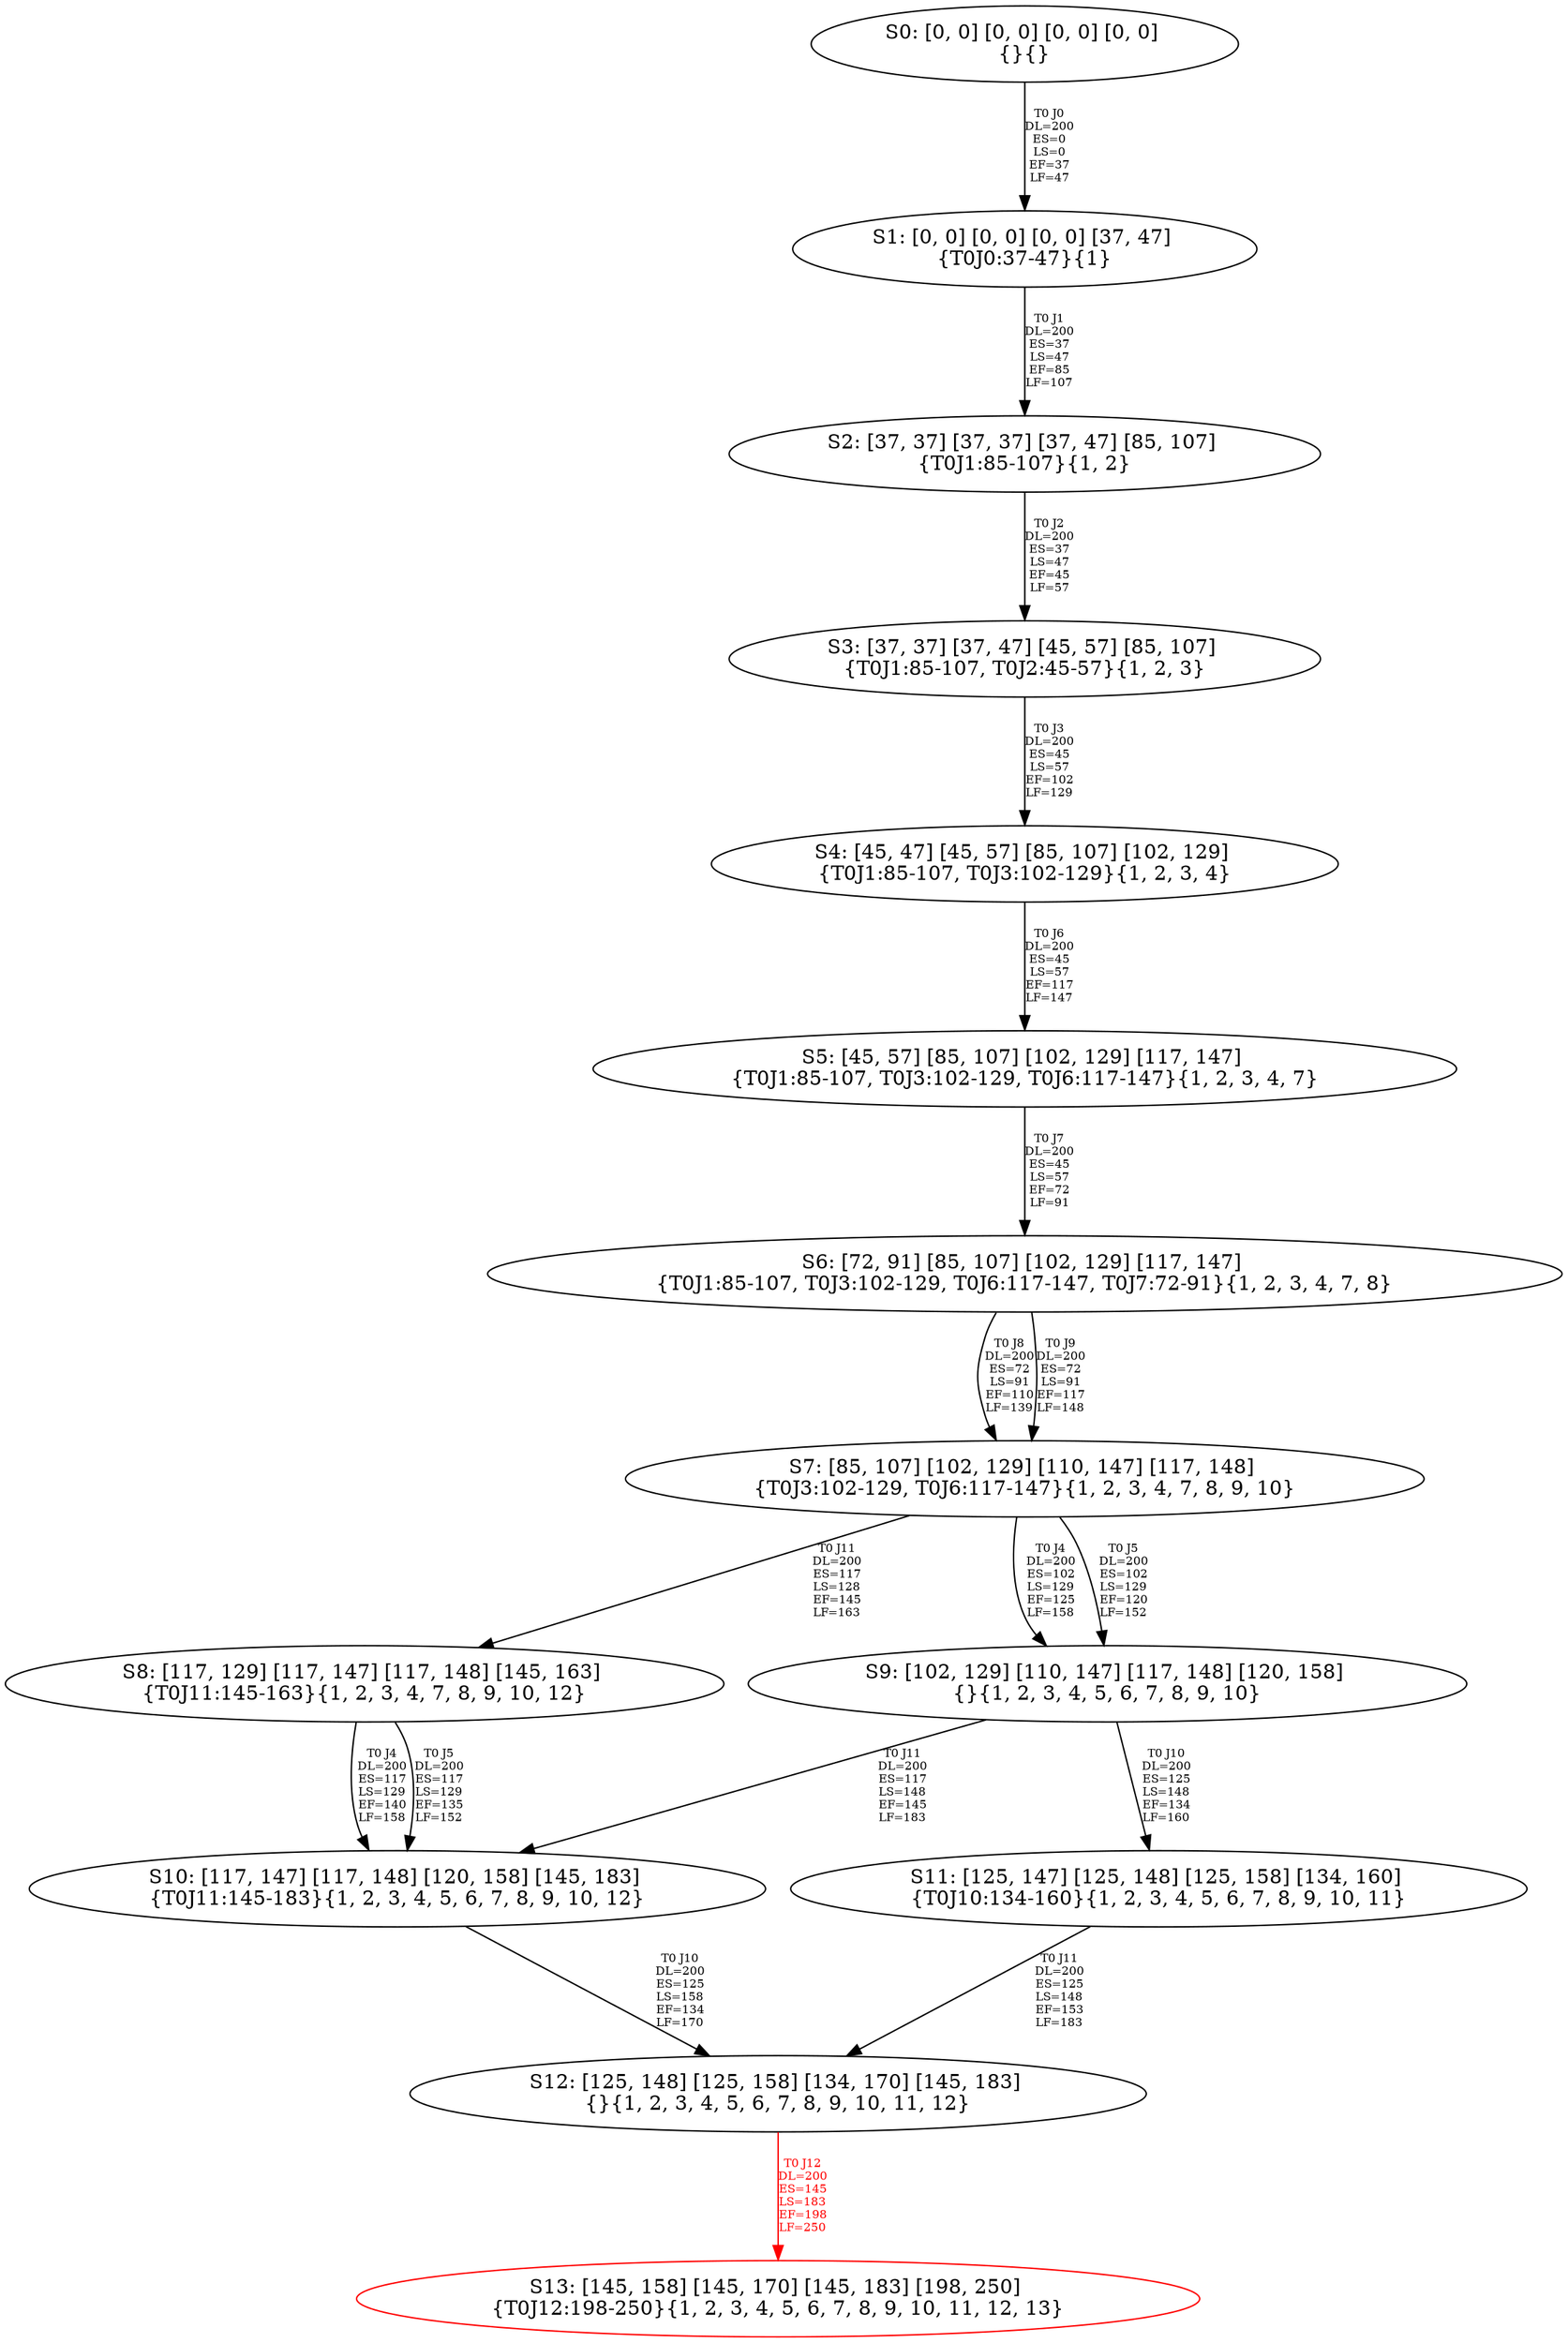 digraph {
	S0[label="S0: [0, 0] [0, 0] [0, 0] [0, 0] \n{}{}"];
	S1[label="S1: [0, 0] [0, 0] [0, 0] [37, 47] \n{T0J0:37-47}{1}"];
	S2[label="S2: [37, 37] [37, 37] [37, 47] [85, 107] \n{T0J1:85-107}{1, 2}"];
	S3[label="S3: [37, 37] [37, 47] [45, 57] [85, 107] \n{T0J1:85-107, T0J2:45-57}{1, 2, 3}"];
	S4[label="S4: [45, 47] [45, 57] [85, 107] [102, 129] \n{T0J1:85-107, T0J3:102-129}{1, 2, 3, 4}"];
	S5[label="S5: [45, 57] [85, 107] [102, 129] [117, 147] \n{T0J1:85-107, T0J3:102-129, T0J6:117-147}{1, 2, 3, 4, 7}"];
	S6[label="S6: [72, 91] [85, 107] [102, 129] [117, 147] \n{T0J1:85-107, T0J3:102-129, T0J6:117-147, T0J7:72-91}{1, 2, 3, 4, 7, 8}"];
	S7[label="S7: [85, 107] [102, 129] [110, 147] [117, 148] \n{T0J3:102-129, T0J6:117-147}{1, 2, 3, 4, 7, 8, 9, 10}"];
	S8[label="S8: [117, 129] [117, 147] [117, 148] [145, 163] \n{T0J11:145-163}{1, 2, 3, 4, 7, 8, 9, 10, 12}"];
	S9[label="S9: [102, 129] [110, 147] [117, 148] [120, 158] \n{}{1, 2, 3, 4, 5, 6, 7, 8, 9, 10}"];
	S10[label="S10: [117, 147] [117, 148] [120, 158] [145, 183] \n{T0J11:145-183}{1, 2, 3, 4, 5, 6, 7, 8, 9, 10, 12}"];
	S11[label="S11: [125, 147] [125, 148] [125, 158] [134, 160] \n{T0J10:134-160}{1, 2, 3, 4, 5, 6, 7, 8, 9, 10, 11}"];
	S12[label="S12: [125, 148] [125, 158] [134, 170] [145, 183] \n{}{1, 2, 3, 4, 5, 6, 7, 8, 9, 10, 11, 12}"];
	S13[label="S13: [145, 158] [145, 170] [145, 183] [198, 250] \n{T0J12:198-250}{1, 2, 3, 4, 5, 6, 7, 8, 9, 10, 11, 12, 13}"];
	S0 -> S1[label="T0 J0\nDL=200\nES=0\nLS=0\nEF=37\nLF=47",fontsize=8];
	S1 -> S2[label="T0 J1\nDL=200\nES=37\nLS=47\nEF=85\nLF=107",fontsize=8];
	S2 -> S3[label="T0 J2\nDL=200\nES=37\nLS=47\nEF=45\nLF=57",fontsize=8];
	S3 -> S4[label="T0 J3\nDL=200\nES=45\nLS=57\nEF=102\nLF=129",fontsize=8];
	S4 -> S5[label="T0 J6\nDL=200\nES=45\nLS=57\nEF=117\nLF=147",fontsize=8];
	S5 -> S6[label="T0 J7\nDL=200\nES=45\nLS=57\nEF=72\nLF=91",fontsize=8];
	S6 -> S7[label="T0 J8\nDL=200\nES=72\nLS=91\nEF=110\nLF=139",fontsize=8];
	S6 -> S7[label="T0 J9\nDL=200\nES=72\nLS=91\nEF=117\nLF=148",fontsize=8];
	S7 -> S9[label="T0 J4\nDL=200\nES=102\nLS=129\nEF=125\nLF=158",fontsize=8];
	S7 -> S9[label="T0 J5\nDL=200\nES=102\nLS=129\nEF=120\nLF=152",fontsize=8];
	S7 -> S8[label="T0 J11\nDL=200\nES=117\nLS=128\nEF=145\nLF=163",fontsize=8];
	S8 -> S10[label="T0 J4\nDL=200\nES=117\nLS=129\nEF=140\nLF=158",fontsize=8];
	S8 -> S10[label="T0 J5\nDL=200\nES=117\nLS=129\nEF=135\nLF=152",fontsize=8];
	S9 -> S11[label="T0 J10\nDL=200\nES=125\nLS=148\nEF=134\nLF=160",fontsize=8];
	S9 -> S10[label="T0 J11\nDL=200\nES=117\nLS=148\nEF=145\nLF=183",fontsize=8];
	S10 -> S12[label="T0 J10\nDL=200\nES=125\nLS=158\nEF=134\nLF=170",fontsize=8];
	S11 -> S12[label="T0 J11\nDL=200\nES=125\nLS=148\nEF=153\nLF=183",fontsize=8];
	S12 -> S13[label="T0 J12\nDL=200\nES=145\nLS=183\nEF=198\nLF=250",color=Red,fontcolor=Red,fontsize=8];
S13[color=Red];
}

